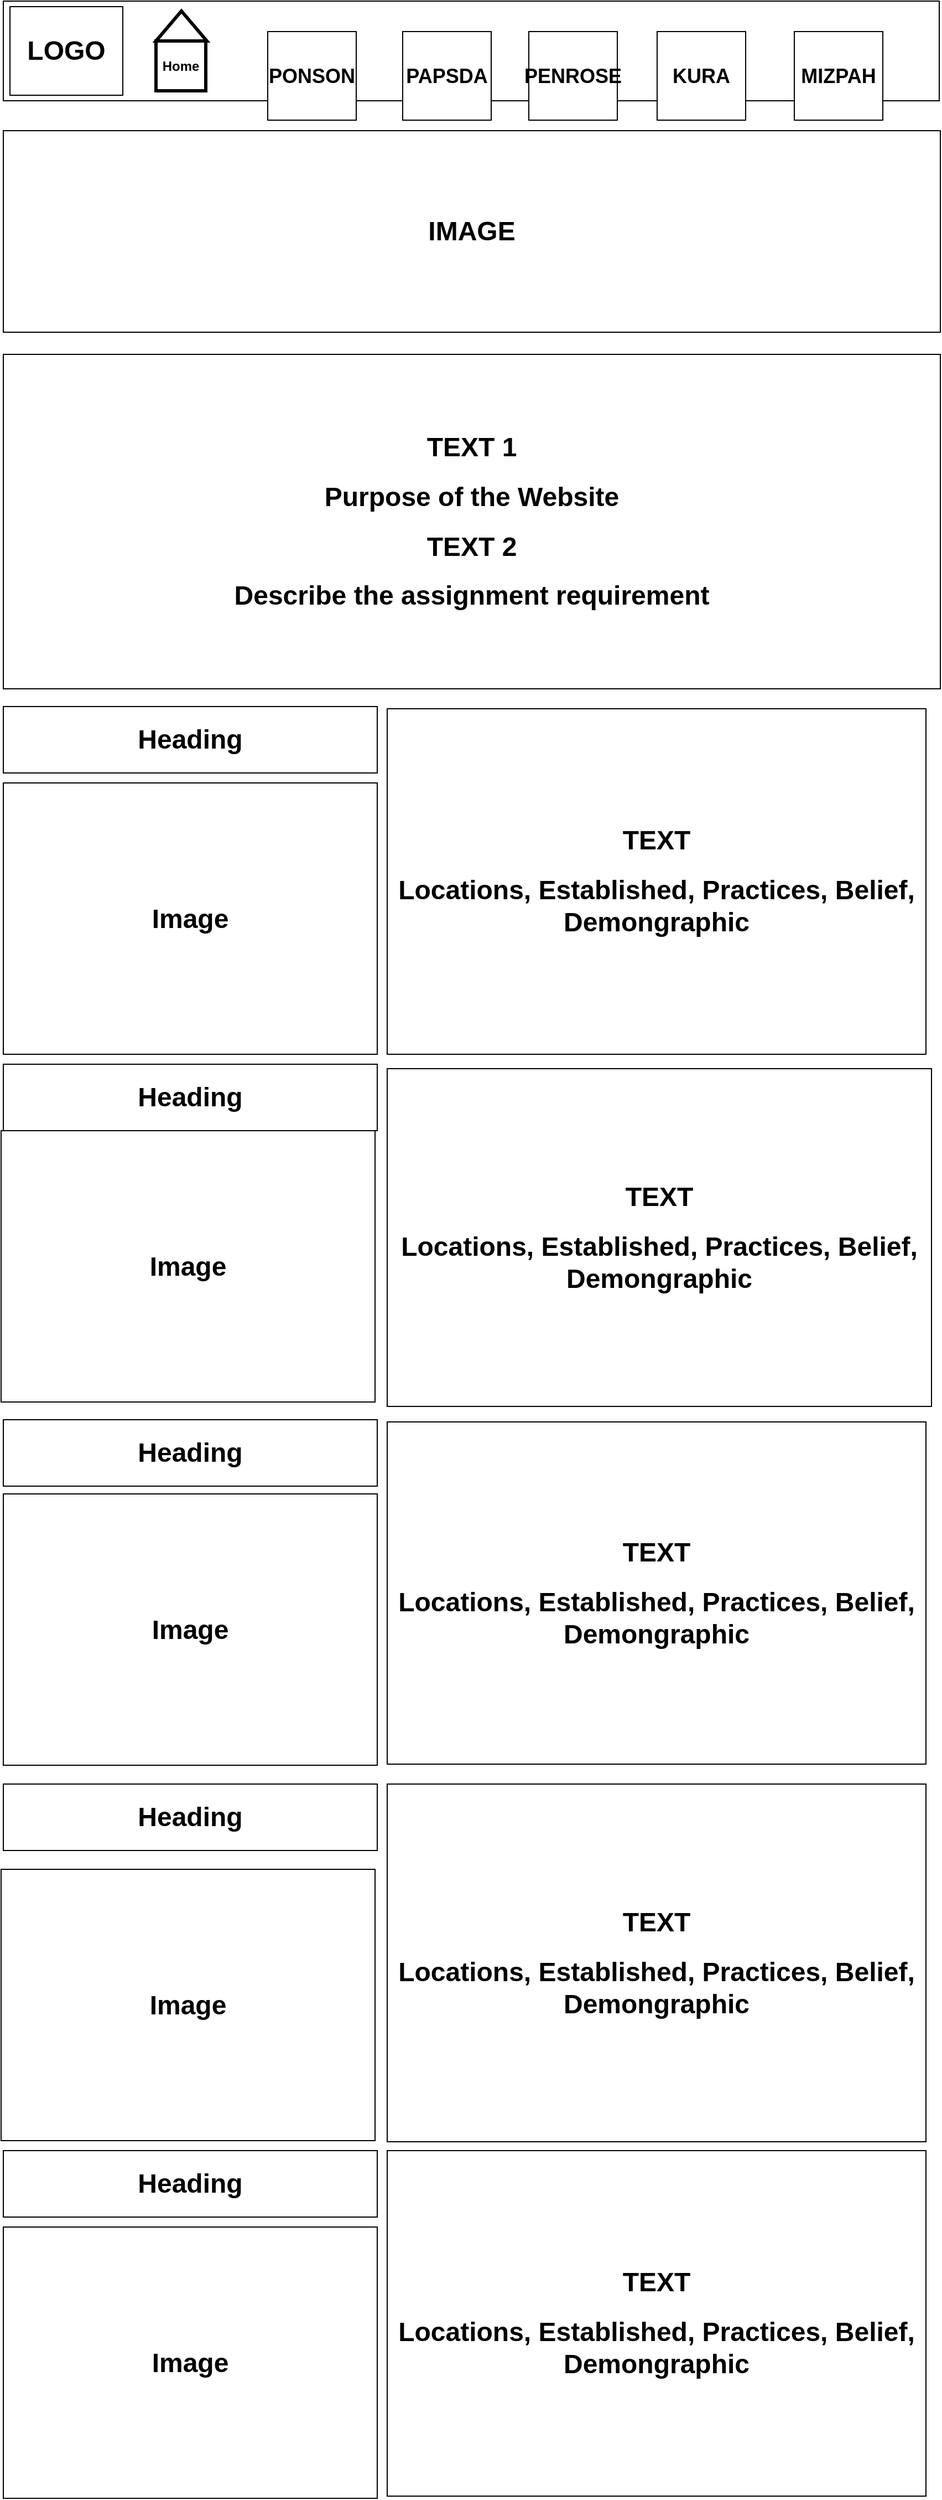 <mxfile version="28.0.7" pages="5">
  <diagram name="Page-1" id="qkxHVoJTExJohhH5rRGI">
    <mxGraphModel grid="0" page="1" gridSize="10" guides="1" tooltips="1" connect="1" arrows="1" fold="1" pageScale="1" pageWidth="850" pageHeight="1100" math="0" shadow="0">
      <root>
        <mxCell id="0" />
        <mxCell id="1" parent="0" />
        <mxCell id="kvzW9UvxOjQPwIP63uNE-4" value="" style="rounded=0;whiteSpace=wrap;html=1;" vertex="1" parent="1">
          <mxGeometry x="2" y="2" width="846" height="90" as="geometry" />
        </mxCell>
        <mxCell id="kvzW9UvxOjQPwIP63uNE-2" value="&lt;h1&gt;LOGO&lt;/h1&gt;" style="rounded=0;whiteSpace=wrap;html=1;" vertex="1" parent="1">
          <mxGeometry x="8" y="7" width="102" height="80" as="geometry" />
        </mxCell>
        <mxCell id="kvzW9UvxOjQPwIP63uNE-5" value="&lt;h2&gt;MIZPAH&lt;/h2&gt;" style="whiteSpace=wrap;html=1;aspect=fixed;" vertex="1" parent="1">
          <mxGeometry x="717" y="29.5" width="80" height="80" as="geometry" />
        </mxCell>
        <mxCell id="kvzW9UvxOjQPwIP63uNE-6" value="&lt;h2&gt;KURA&lt;/h2&gt;" style="whiteSpace=wrap;html=1;aspect=fixed;" vertex="1" parent="1">
          <mxGeometry x="593" y="29.5" width="80" height="80" as="geometry" />
        </mxCell>
        <mxCell id="kvzW9UvxOjQPwIP63uNE-8" value="&lt;h2&gt;&lt;font&gt;PENROSE&lt;/font&gt;&lt;/h2&gt;" style="whiteSpace=wrap;html=1;aspect=fixed;" vertex="1" parent="1">
          <mxGeometry x="477" y="29.5" width="80" height="80" as="geometry" />
        </mxCell>
        <mxCell id="kvzW9UvxOjQPwIP63uNE-10" value="&lt;h2&gt;PAPSDA&lt;/h2&gt;" style="whiteSpace=wrap;html=1;aspect=fixed;" vertex="1" parent="1">
          <mxGeometry x="363" y="29.5" width="80" height="80" as="geometry" />
        </mxCell>
        <mxCell id="kvzW9UvxOjQPwIP63uNE-11" value="&lt;h2&gt;PONSON&lt;/h2&gt;" style="whiteSpace=wrap;html=1;aspect=fixed;" vertex="1" parent="1">
          <mxGeometry x="241" y="29.5" width="80" height="80" as="geometry" />
        </mxCell>
        <mxCell id="kvzW9UvxOjQPwIP63uNE-12" value="" style="triangle;whiteSpace=wrap;html=1;direction=north;strokeWidth=3;" vertex="1" parent="1">
          <mxGeometry x="140" y="11" width="46" height="27" as="geometry" />
        </mxCell>
        <mxCell id="kvzW9UvxOjQPwIP63uNE-13" value="&lt;b&gt;Home&lt;/b&gt;" style="whiteSpace=wrap;html=1;aspect=fixed;strokeWidth=3;" vertex="1" parent="1">
          <mxGeometry x="140" y="38" width="45" height="45" as="geometry" />
        </mxCell>
        <mxCell id="kvzW9UvxOjQPwIP63uNE-15" value="&lt;h1&gt;IMAGE&lt;/h1&gt;" style="rounded=0;whiteSpace=wrap;html=1;" vertex="1" parent="1">
          <mxGeometry x="2" y="119" width="847" height="182" as="geometry" />
        </mxCell>
        <mxCell id="kvzW9UvxOjQPwIP63uNE-18" value="&lt;h1&gt;Heading&lt;/h1&gt;" style="rounded=0;whiteSpace=wrap;html=1;" vertex="1" parent="1">
          <mxGeometry x="2" y="1943" width="338" height="60" as="geometry" />
        </mxCell>
        <mxCell id="kvzW9UvxOjQPwIP63uNE-19" value="&lt;h1&gt;Image&lt;/h1&gt;" style="rounded=0;whiteSpace=wrap;html=1;" vertex="1" parent="1">
          <mxGeometry x="2" y="2012" width="338" height="245" as="geometry" />
        </mxCell>
        <mxCell id="kvzW9UvxOjQPwIP63uNE-23" value="&lt;h1&gt;Heading&lt;/h1&gt;" style="rounded=0;whiteSpace=wrap;html=1;" vertex="1" parent="1">
          <mxGeometry x="2" y="1283" width="338" height="60" as="geometry" />
        </mxCell>
        <mxCell id="kvzW9UvxOjQPwIP63uNE-24" value="&lt;h1&gt;Image&lt;/h1&gt;" style="rounded=0;whiteSpace=wrap;html=1;" vertex="1" parent="1">
          <mxGeometry x="2" y="1350" width="338" height="245" as="geometry" />
        </mxCell>
        <mxCell id="kvzW9UvxOjQPwIP63uNE-25" value="&lt;h1&gt;Heading&lt;/h1&gt;" style="rounded=0;whiteSpace=wrap;html=1;" vertex="1" parent="1">
          <mxGeometry x="2" y="1612" width="338" height="60" as="geometry" />
        </mxCell>
        <mxCell id="kvzW9UvxOjQPwIP63uNE-26" value="&lt;h1&gt;Image&lt;/h1&gt;" style="rounded=0;whiteSpace=wrap;html=1;" vertex="1" parent="1">
          <mxGeometry y="1689" width="338" height="245" as="geometry" />
        </mxCell>
        <mxCell id="kvzW9UvxOjQPwIP63uNE-27" value="&lt;h1&gt;Heading&lt;/h1&gt;" style="rounded=0;whiteSpace=wrap;html=1;" vertex="1" parent="1">
          <mxGeometry x="2" y="639" width="338" height="60" as="geometry" />
        </mxCell>
        <mxCell id="kvzW9UvxOjQPwIP63uNE-28" value="&lt;h1&gt;Image&lt;/h1&gt;" style="rounded=0;whiteSpace=wrap;html=1;" vertex="1" parent="1">
          <mxGeometry x="2" y="708" width="338" height="245" as="geometry" />
        </mxCell>
        <mxCell id="kvzW9UvxOjQPwIP63uNE-29" value="&lt;h1&gt;Heading&lt;/h1&gt;" style="rounded=0;whiteSpace=wrap;html=1;" vertex="1" parent="1">
          <mxGeometry x="2" y="962" width="338" height="60" as="geometry" />
        </mxCell>
        <mxCell id="kvzW9UvxOjQPwIP63uNE-30" value="&lt;h1&gt;Image&lt;/h1&gt;" style="rounded=0;whiteSpace=wrap;html=1;" vertex="1" parent="1">
          <mxGeometry y="1022" width="338" height="245" as="geometry" />
        </mxCell>
        <mxCell id="kvzW9UvxOjQPwIP63uNE-89" value="&lt;h1&gt;TEXT&lt;/h1&gt;&lt;h1&gt;Locations, Established, Practices, Belief, Demongraphic&lt;/h1&gt;" style="rounded=0;whiteSpace=wrap;html=1;" vertex="1" parent="1">
          <mxGeometry x="349" y="641" width="487" height="312" as="geometry" />
        </mxCell>
        <mxCell id="kvzW9UvxOjQPwIP63uNE-90" value="&lt;h1&gt;TEXT&lt;/h1&gt;&lt;h1&gt;Locations, Established, Practices, Belief, Demongraphic&lt;/h1&gt;" style="rounded=0;whiteSpace=wrap;html=1;" vertex="1" parent="1">
          <mxGeometry x="349" y="966" width="492" height="305" as="geometry" />
        </mxCell>
        <mxCell id="kvzW9UvxOjQPwIP63uNE-91" value="&lt;h1&gt;TEXT&lt;/h1&gt;&lt;h1&gt;Locations, Established, Practices, Belief, Demongraphic&lt;/h1&gt;" style="rounded=0;whiteSpace=wrap;html=1;" vertex="1" parent="1">
          <mxGeometry x="349" y="1285" width="487" height="309" as="geometry" />
        </mxCell>
        <mxCell id="kvzW9UvxOjQPwIP63uNE-92" value="&lt;h1&gt;TEXT&lt;/h1&gt;&lt;h1&gt;Locations, Established, Practices, Belief, Demongraphic&lt;/h1&gt;" style="rounded=0;whiteSpace=wrap;html=1;" vertex="1" parent="1">
          <mxGeometry x="349" y="1612" width="487" height="323" as="geometry" />
        </mxCell>
        <mxCell id="kvzW9UvxOjQPwIP63uNE-93" value="&lt;h1&gt;TEXT&lt;/h1&gt;&lt;h1&gt;Locations, Established, Practices, Belief, Demongraphic&lt;/h1&gt;" style="rounded=0;whiteSpace=wrap;html=1;" vertex="1" parent="1">
          <mxGeometry x="349" y="1943" width="487" height="312" as="geometry" />
        </mxCell>
        <mxCell id="kvzW9UvxOjQPwIP63uNE-94" value="&lt;h1&gt;TEXT 1&lt;/h1&gt;&lt;h1&gt;Purpose of the Website&lt;/h1&gt;&lt;h1&gt;TEXT 2&lt;/h1&gt;&lt;h1&gt;Describe the assignment requirement&lt;/h1&gt;" style="rounded=0;whiteSpace=wrap;html=1;" vertex="1" parent="1">
          <mxGeometry x="2" y="321" width="847" height="302" as="geometry" />
        </mxCell>
      </root>
    </mxGraphModel>
  </diagram>
  <diagram id="ffgFuQLqKz77MY-JBgbU" name="Page-2">
    <mxGraphModel grid="0" page="1" gridSize="10" guides="1" tooltips="1" connect="1" arrows="1" fold="1" pageScale="1" pageWidth="850" pageHeight="1100" math="0" shadow="0">
      <root>
        <mxCell id="0" />
        <mxCell id="1" parent="0" />
        <mxCell id="8RUoSstNmhuCtsbg2kt8-1" value="&lt;h1&gt;Image:&lt;/h1&gt;" style="rounded=0;whiteSpace=wrap;html=1;" vertex="1" parent="1">
          <mxGeometry width="847" height="216" as="geometry" />
        </mxCell>
        <mxCell id="8RUoSstNmhuCtsbg2kt8-3" value="&lt;h1&gt;Image&lt;/h1&gt;" style="whiteSpace=wrap;html=1;aspect=fixed;" vertex="1" parent="1">
          <mxGeometry x="37" y="263" width="210" height="210" as="geometry" />
        </mxCell>
        <mxCell id="8RUoSstNmhuCtsbg2kt8-6" value="&lt;h1&gt;Image&lt;/h1&gt;" style="whiteSpace=wrap;html=1;aspect=fixed;" vertex="1" parent="1">
          <mxGeometry x="312" y="259" width="210" height="210" as="geometry" />
        </mxCell>
        <mxCell id="8RUoSstNmhuCtsbg2kt8-7" value="&lt;h1&gt;Image&lt;/h1&gt;" style="whiteSpace=wrap;html=1;aspect=fixed;" vertex="1" parent="1">
          <mxGeometry x="573" y="259" width="210" height="210" as="geometry" />
        </mxCell>
        <mxCell id="8RUoSstNmhuCtsbg2kt8-9" value="&lt;h1&gt;Text&lt;/h1&gt;&lt;div&gt;&lt;/div&gt;&lt;h2&gt;&lt;span style=&quot;background-color: rgb(255, 255, 255);&quot;&gt;FACTORS&lt;/span&gt;&lt;/h2&gt;&lt;div&gt;&lt;br&gt;&lt;/div&gt;" style="whiteSpace=wrap;html=1;aspect=fixed;" vertex="1" parent="1">
          <mxGeometry x="34" y="540" width="210" height="210" as="geometry" />
        </mxCell>
        <mxCell id="8RUoSstNmhuCtsbg2kt8-10" value="&lt;h1&gt;Text&lt;/h1&gt;&lt;div&gt;&lt;/div&gt;&lt;h2&gt;&lt;span style=&quot;background-color: rgb(255, 255, 255);&quot;&gt;FACTORS&lt;/span&gt;&lt;/h2&gt;&lt;div&gt;&lt;br&gt;&lt;/div&gt;" style="whiteSpace=wrap;html=1;aspect=fixed;" vertex="1" parent="1">
          <mxGeometry x="34" y="821" width="210" height="210" as="geometry" />
        </mxCell>
        <mxCell id="8RUoSstNmhuCtsbg2kt8-11" value="&lt;h1 style=&quot;forced-color-adjust: none; color: rgb(0, 0, 0); font-family: Helvetica; font-style: normal; font-variant-ligatures: normal; font-variant-caps: normal; letter-spacing: normal; orphans: 2; text-align: center; text-indent: 0px; text-transform: none; widows: 2; word-spacing: 0px; -webkit-text-stroke-width: 0px; white-space: normal; text-decoration-thickness: initial; text-decoration-style: initial; text-decoration-color: initial;&quot;&gt;&lt;span style=&quot;background-color: light-dark(#ffffff, var(--ge-dark-color, #121212));&quot;&gt;Text&lt;/span&gt;&lt;/h1&gt;&lt;h2&gt;&lt;span style=&quot;background-color: light-dark(#ffffff, var(--ge-dark-color, #121212));&quot;&gt;FACTORS&lt;/span&gt;&lt;/h2&gt;&lt;div&gt;&lt;br&gt;&lt;/div&gt;" style="whiteSpace=wrap;html=1;aspect=fixed;" vertex="1" parent="1">
          <mxGeometry x="34" y="1097" width="210" height="210" as="geometry" />
        </mxCell>
        <mxCell id="8RUoSstNmhuCtsbg2kt8-12" value="&lt;h1&gt;Text&lt;/h1&gt;&lt;h1&gt;Descriptions&lt;/h1&gt;" style="rounded=0;whiteSpace=wrap;html=1;" vertex="1" parent="1">
          <mxGeometry x="285" y="540" width="502" height="213" as="geometry" />
        </mxCell>
        <mxCell id="8RUoSstNmhuCtsbg2kt8-13" value="&lt;h1&gt;Text&lt;/h1&gt;&lt;div&gt;&lt;br&gt;&lt;/div&gt;&lt;div&gt;&lt;span style=&quot;font-size: 24px; font-weight: 700;&quot;&gt;Descriptions&lt;/span&gt;&lt;/div&gt;" style="rounded=0;whiteSpace=wrap;html=1;" vertex="1" parent="1">
          <mxGeometry x="288" y="821" width="502" height="213" as="geometry" />
        </mxCell>
        <mxCell id="8RUoSstNmhuCtsbg2kt8-14" value="&lt;h1&gt;Text&lt;/h1&gt;&lt;div&gt;&lt;br&gt;&lt;/div&gt;&lt;div&gt;&lt;span style=&quot;font-size: 24px; font-weight: 700;&quot;&gt;Descriptions&lt;/span&gt;&lt;/div&gt;" style="rounded=0;whiteSpace=wrap;html=1;" vertex="1" parent="1">
          <mxGeometry x="285" y="1097" width="502" height="213" as="geometry" />
        </mxCell>
      </root>
    </mxGraphModel>
  </diagram>
  <diagram id="oSy4ugF-FJF_D1YA6qLy" name="Page-3">
    <mxGraphModel grid="0" page="1" gridSize="10" guides="1" tooltips="1" connect="1" arrows="1" fold="1" pageScale="1" pageWidth="850" pageHeight="1100" math="0" shadow="0">
      <root>
        <mxCell id="0" />
        <mxCell id="1" parent="0" />
        <mxCell id="xXv4JvBTC8Tsv_beGMPG-1" value="&lt;h1&gt;Image:&lt;/h1&gt;" style="rounded=0;whiteSpace=wrap;html=1;" vertex="1" parent="1">
          <mxGeometry width="847" height="216" as="geometry" />
        </mxCell>
        <mxCell id="xXv4JvBTC8Tsv_beGMPG-2" value="&lt;h1&gt;Image&lt;/h1&gt;" style="whiteSpace=wrap;html=1;aspect=fixed;" vertex="1" parent="1">
          <mxGeometry x="29" y="258" width="210" height="210" as="geometry" />
        </mxCell>
        <mxCell id="xXv4JvBTC8Tsv_beGMPG-3" value="&lt;h1&gt;Image&lt;/h1&gt;" style="whiteSpace=wrap;html=1;aspect=fixed;" vertex="1" parent="1">
          <mxGeometry x="296" y="258" width="210" height="210" as="geometry" />
        </mxCell>
        <mxCell id="xXv4JvBTC8Tsv_beGMPG-4" value="&lt;h1&gt;Image&lt;/h1&gt;" style="whiteSpace=wrap;html=1;aspect=fixed;" vertex="1" parent="1">
          <mxGeometry x="563" y="258" width="210" height="210" as="geometry" />
        </mxCell>
        <mxCell id="xXv4JvBTC8Tsv_beGMPG-5" value="&lt;h1&gt;Text&lt;/h1&gt;" style="whiteSpace=wrap;html=1;aspect=fixed;" vertex="1" parent="1">
          <mxGeometry x="29" y="528" width="210" height="210" as="geometry" />
        </mxCell>
        <mxCell id="xXv4JvBTC8Tsv_beGMPG-6" value="&lt;h1&gt;Text&lt;/h1&gt;" style="whiteSpace=wrap;html=1;aspect=fixed;" vertex="1" parent="1">
          <mxGeometry x="29" y="782" width="210" height="210" as="geometry" />
        </mxCell>
        <mxCell id="xXv4JvBTC8Tsv_beGMPG-7" value="&#xa;&lt;h1 style=&quot;forced-color-adjust: none; color: rgb(0, 0, 0); font-family: Helvetica; font-style: normal; font-variant-ligatures: normal; font-variant-caps: normal; letter-spacing: normal; orphans: 2; text-align: center; text-indent: 0px; text-transform: none; widows: 2; word-spacing: 0px; -webkit-text-stroke-width: 0px; white-space: normal; background-color: rgb(236, 236, 236); text-decoration-thickness: initial; text-decoration-style: initial; text-decoration-color: initial;&quot;&gt;Text&lt;/h1&gt;&#xa;&#xa;" style="whiteSpace=wrap;html=1;aspect=fixed;" vertex="1" parent="1">
          <mxGeometry x="29" y="1036" width="210" height="210" as="geometry" />
        </mxCell>
        <mxCell id="xXv4JvBTC8Tsv_beGMPG-8" value="&lt;h1&gt;Text&lt;/h1&gt;" style="rounded=0;whiteSpace=wrap;html=1;" vertex="1" parent="1">
          <mxGeometry x="275" y="528" width="502" height="213" as="geometry" />
        </mxCell>
        <mxCell id="xXv4JvBTC8Tsv_beGMPG-9" value="&lt;h1&gt;Text&lt;/h1&gt;" style="rounded=0;whiteSpace=wrap;html=1;" vertex="1" parent="1">
          <mxGeometry x="275" y="782" width="502" height="213" as="geometry" />
        </mxCell>
        <mxCell id="xXv4JvBTC8Tsv_beGMPG-10" value="&lt;h1&gt;Text&lt;/h1&gt;" style="rounded=0;whiteSpace=wrap;html=1;" vertex="1" parent="1">
          <mxGeometry x="275" y="1036" width="502" height="213" as="geometry" />
        </mxCell>
      </root>
    </mxGraphModel>
  </diagram>
  <diagram id="e6I71Qbut1yyLyY0vkpn" name="Page-4">
    <mxGraphModel grid="0" page="1" gridSize="10" guides="1" tooltips="1" connect="1" arrows="1" fold="1" pageScale="1" pageWidth="850" pageHeight="1100" math="0" shadow="0">
      <root>
        <mxCell id="0" />
        <mxCell id="1" parent="0" />
        <mxCell id="4BoPhv958U1sSgzintHs-11" value="&lt;h1&gt;Image:&lt;/h1&gt;" style="rounded=0;whiteSpace=wrap;html=1;" vertex="1" parent="1">
          <mxGeometry x="2" y="3" width="847" height="216" as="geometry" />
        </mxCell>
        <mxCell id="4BoPhv958U1sSgzintHs-12" value="&lt;h1&gt;Image&lt;/h1&gt;" style="whiteSpace=wrap;html=1;aspect=fixed;" vertex="1" parent="1">
          <mxGeometry x="31" y="261" width="210" height="210" as="geometry" />
        </mxCell>
        <mxCell id="4BoPhv958U1sSgzintHs-13" value="&lt;h1&gt;Image&lt;/h1&gt;" style="whiteSpace=wrap;html=1;aspect=fixed;" vertex="1" parent="1">
          <mxGeometry x="298" y="261" width="210" height="210" as="geometry" />
        </mxCell>
        <mxCell id="4BoPhv958U1sSgzintHs-14" value="&lt;h1&gt;Image&lt;/h1&gt;" style="whiteSpace=wrap;html=1;aspect=fixed;" vertex="1" parent="1">
          <mxGeometry x="565" y="261" width="210" height="210" as="geometry" />
        </mxCell>
        <mxCell id="4BoPhv958U1sSgzintHs-15" value="&lt;h1&gt;Text&lt;/h1&gt;" style="whiteSpace=wrap;html=1;aspect=fixed;" vertex="1" parent="1">
          <mxGeometry x="31" y="531" width="210" height="210" as="geometry" />
        </mxCell>
        <mxCell id="4BoPhv958U1sSgzintHs-16" value="&lt;h1&gt;Text&lt;/h1&gt;" style="whiteSpace=wrap;html=1;aspect=fixed;" vertex="1" parent="1">
          <mxGeometry x="31" y="785" width="210" height="210" as="geometry" />
        </mxCell>
        <mxCell id="4BoPhv958U1sSgzintHs-17" value="&#xa;&lt;h1 style=&quot;forced-color-adjust: none; color: rgb(0, 0, 0); font-family: Helvetica; font-style: normal; font-variant-ligatures: normal; font-variant-caps: normal; letter-spacing: normal; orphans: 2; text-align: center; text-indent: 0px; text-transform: none; widows: 2; word-spacing: 0px; -webkit-text-stroke-width: 0px; white-space: normal; background-color: rgb(236, 236, 236); text-decoration-thickness: initial; text-decoration-style: initial; text-decoration-color: initial;&quot;&gt;Text&lt;/h1&gt;&#xa;&#xa;" style="whiteSpace=wrap;html=1;aspect=fixed;" vertex="1" parent="1">
          <mxGeometry x="31" y="1039" width="210" height="210" as="geometry" />
        </mxCell>
        <mxCell id="4BoPhv958U1sSgzintHs-18" value="&lt;h1&gt;Text&lt;/h1&gt;" style="rounded=0;whiteSpace=wrap;html=1;" vertex="1" parent="1">
          <mxGeometry x="277" y="531" width="502" height="213" as="geometry" />
        </mxCell>
        <mxCell id="4BoPhv958U1sSgzintHs-19" value="&lt;h1&gt;Text&lt;/h1&gt;" style="rounded=0;whiteSpace=wrap;html=1;" vertex="1" parent="1">
          <mxGeometry x="277" y="785" width="502" height="213" as="geometry" />
        </mxCell>
        <mxCell id="4BoPhv958U1sSgzintHs-20" value="&lt;h1&gt;Text&lt;/h1&gt;" style="rounded=0;whiteSpace=wrap;html=1;" vertex="1" parent="1">
          <mxGeometry x="277" y="1039" width="502" height="213" as="geometry" />
        </mxCell>
      </root>
    </mxGraphModel>
  </diagram>
  <diagram id="uJSARvVof6d7DTbt9uZZ" name="Page-5">
    <mxGraphModel grid="0" page="1" gridSize="10" guides="1" tooltips="1" connect="1" arrows="1" fold="1" pageScale="1" pageWidth="850" pageHeight="1100" math="0" shadow="0">
      <root>
        <mxCell id="0" />
        <mxCell id="1" parent="0" />
        <mxCell id="M8CYOiSeT8iGHLRP7ezA-1" value="&lt;h1&gt;Image:&lt;/h1&gt;" style="rounded=0;whiteSpace=wrap;html=1;" vertex="1" parent="1">
          <mxGeometry width="847" height="216" as="geometry" />
        </mxCell>
        <mxCell id="M8CYOiSeT8iGHLRP7ezA-2" value="&lt;h1&gt;Image&lt;/h1&gt;" style="whiteSpace=wrap;html=1;aspect=fixed;" vertex="1" parent="1">
          <mxGeometry x="29" y="258" width="210" height="210" as="geometry" />
        </mxCell>
        <mxCell id="M8CYOiSeT8iGHLRP7ezA-3" value="&lt;h1&gt;Image&lt;/h1&gt;" style="whiteSpace=wrap;html=1;aspect=fixed;" vertex="1" parent="1">
          <mxGeometry x="296" y="258" width="210" height="210" as="geometry" />
        </mxCell>
        <mxCell id="M8CYOiSeT8iGHLRP7ezA-4" value="&lt;h1&gt;Image&lt;/h1&gt;" style="whiteSpace=wrap;html=1;aspect=fixed;" vertex="1" parent="1">
          <mxGeometry x="563" y="258" width="210" height="210" as="geometry" />
        </mxCell>
        <mxCell id="M8CYOiSeT8iGHLRP7ezA-5" value="&lt;h1&gt;Text&lt;/h1&gt;" style="whiteSpace=wrap;html=1;aspect=fixed;" vertex="1" parent="1">
          <mxGeometry x="29" y="528" width="210" height="210" as="geometry" />
        </mxCell>
        <mxCell id="M8CYOiSeT8iGHLRP7ezA-6" value="&lt;h1&gt;Text&lt;/h1&gt;" style="whiteSpace=wrap;html=1;aspect=fixed;" vertex="1" parent="1">
          <mxGeometry x="29" y="782" width="210" height="210" as="geometry" />
        </mxCell>
        <mxCell id="M8CYOiSeT8iGHLRP7ezA-7" value="&#xa;&lt;h1 style=&quot;forced-color-adjust: none; color: rgb(0, 0, 0); font-family: Helvetica; font-style: normal; font-variant-ligatures: normal; font-variant-caps: normal; letter-spacing: normal; orphans: 2; text-align: center; text-indent: 0px; text-transform: none; widows: 2; word-spacing: 0px; -webkit-text-stroke-width: 0px; white-space: normal; background-color: rgb(236, 236, 236); text-decoration-thickness: initial; text-decoration-style: initial; text-decoration-color: initial;&quot;&gt;Text&lt;/h1&gt;&#xa;&#xa;" style="whiteSpace=wrap;html=1;aspect=fixed;" vertex="1" parent="1">
          <mxGeometry x="29" y="1036" width="210" height="210" as="geometry" />
        </mxCell>
        <mxCell id="M8CYOiSeT8iGHLRP7ezA-8" value="&lt;h1&gt;Text&lt;/h1&gt;" style="rounded=0;whiteSpace=wrap;html=1;" vertex="1" parent="1">
          <mxGeometry x="275" y="528" width="502" height="213" as="geometry" />
        </mxCell>
        <mxCell id="M8CYOiSeT8iGHLRP7ezA-9" value="&lt;h1&gt;Text&lt;/h1&gt;" style="rounded=0;whiteSpace=wrap;html=1;" vertex="1" parent="1">
          <mxGeometry x="275" y="782" width="502" height="213" as="geometry" />
        </mxCell>
        <mxCell id="M8CYOiSeT8iGHLRP7ezA-10" value="&lt;h1&gt;Text&lt;/h1&gt;" style="rounded=0;whiteSpace=wrap;html=1;" vertex="1" parent="1">
          <mxGeometry x="275" y="1036" width="502" height="213" as="geometry" />
        </mxCell>
      </root>
    </mxGraphModel>
  </diagram>
</mxfile>
